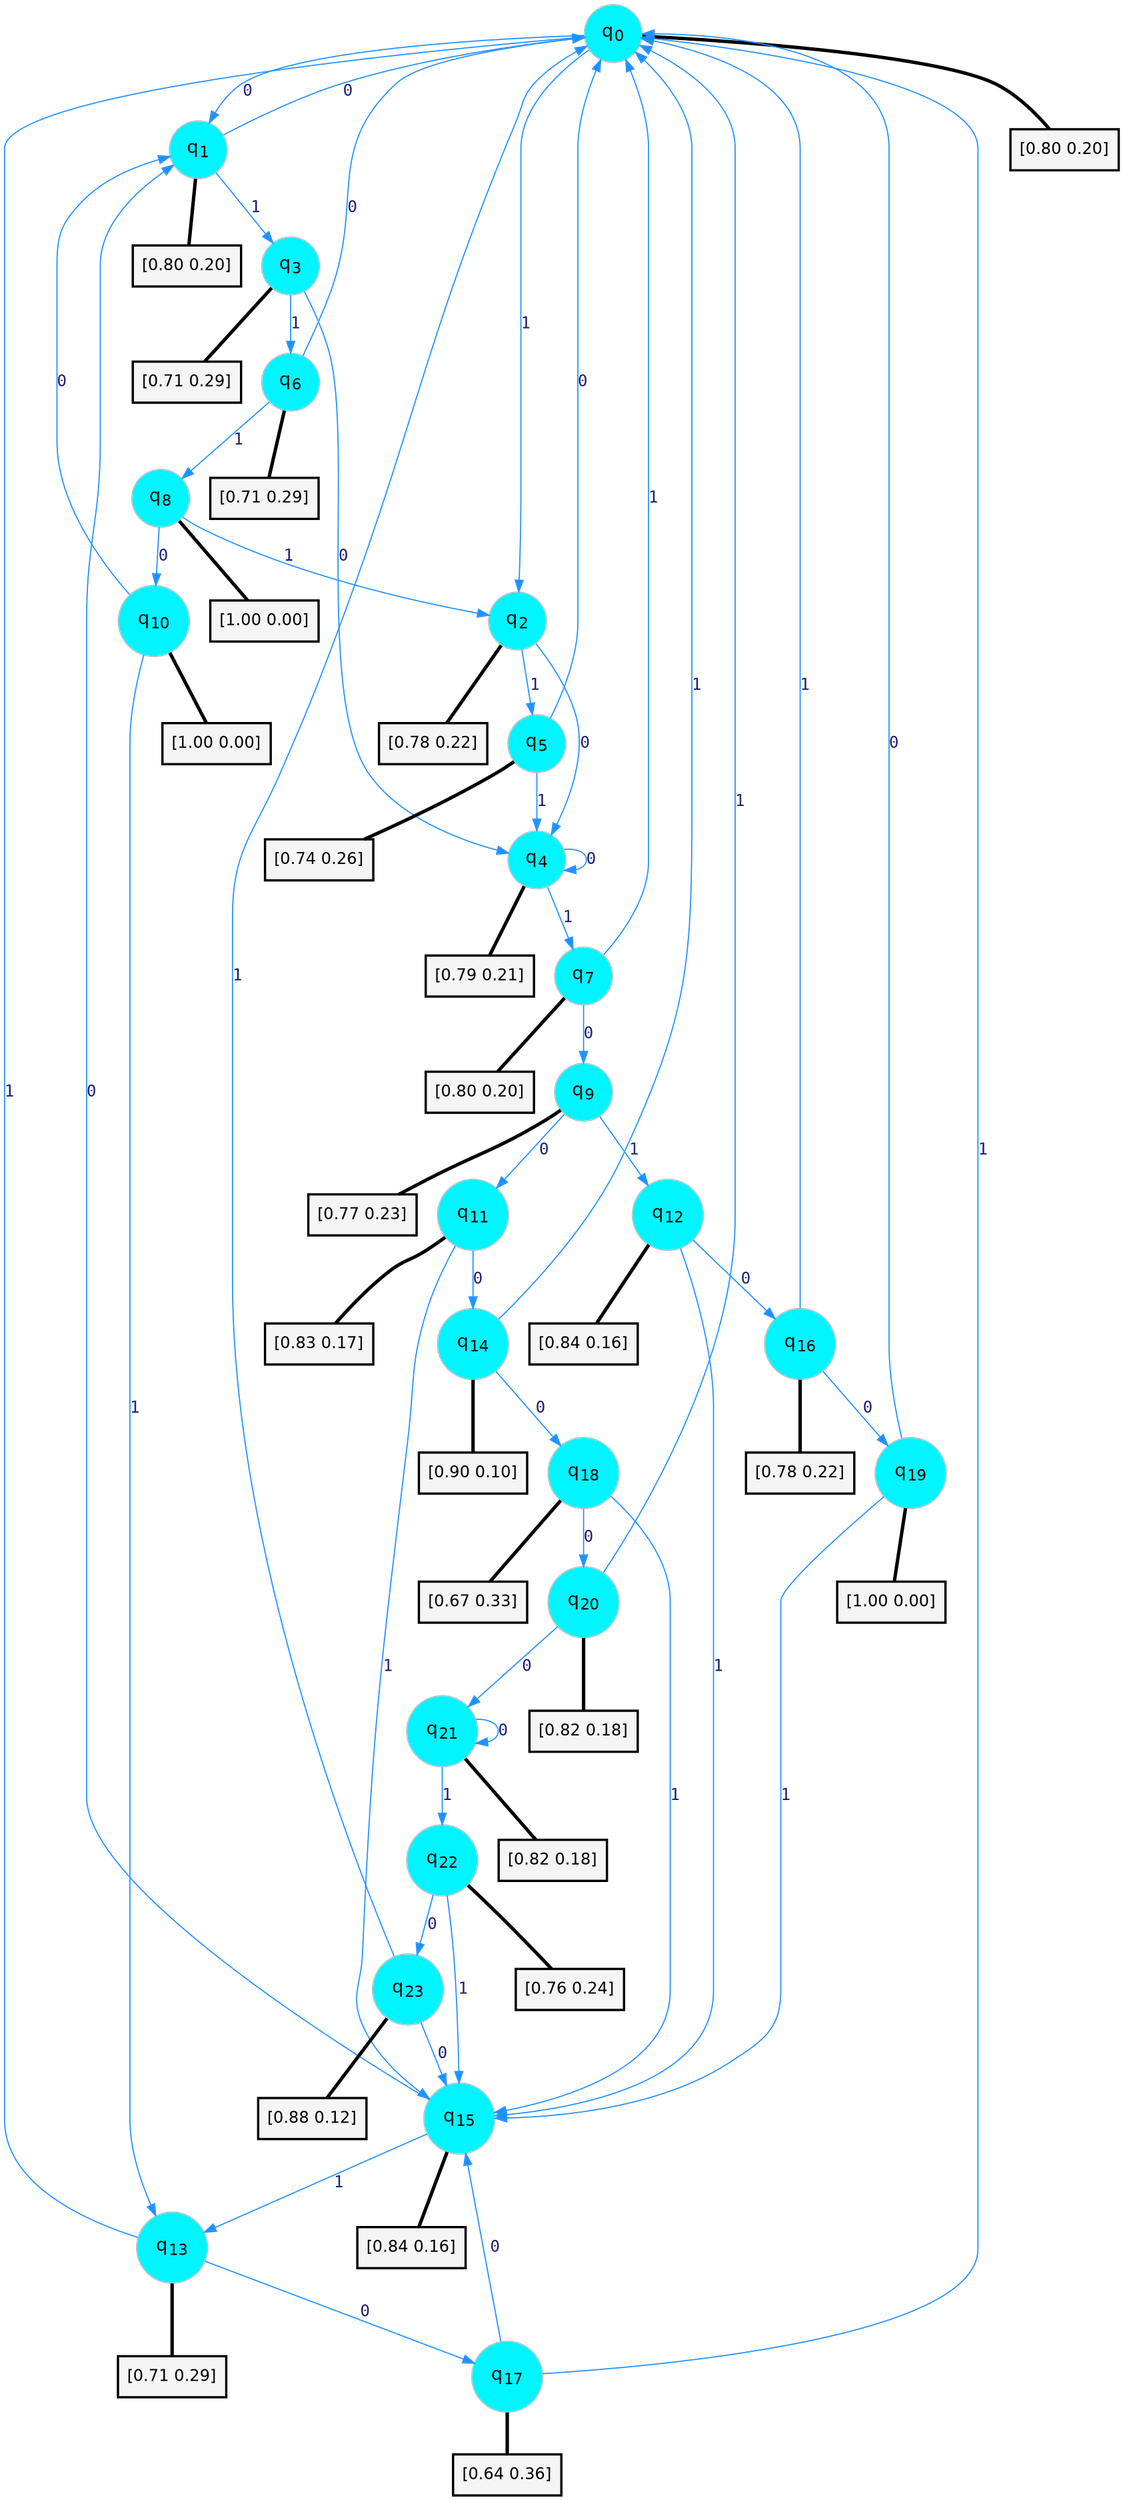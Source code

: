digraph G {
graph [
bgcolor=transparent, dpi=300, rankdir=TD, size="40,25"];
node [
color=gray, fillcolor=turquoise1, fontcolor=black, fontname=Helvetica, fontsize=16, fontweight=bold, shape=circle, style=filled];
edge [
arrowsize=1, color=dodgerblue1, fontcolor=midnightblue, fontname=courier, fontweight=bold, penwidth=1, style=solid, weight=20];
0[label=<q<SUB>0</SUB>>];
1[label=<q<SUB>1</SUB>>];
2[label=<q<SUB>2</SUB>>];
3[label=<q<SUB>3</SUB>>];
4[label=<q<SUB>4</SUB>>];
5[label=<q<SUB>5</SUB>>];
6[label=<q<SUB>6</SUB>>];
7[label=<q<SUB>7</SUB>>];
8[label=<q<SUB>8</SUB>>];
9[label=<q<SUB>9</SUB>>];
10[label=<q<SUB>10</SUB>>];
11[label=<q<SUB>11</SUB>>];
12[label=<q<SUB>12</SUB>>];
13[label=<q<SUB>13</SUB>>];
14[label=<q<SUB>14</SUB>>];
15[label=<q<SUB>15</SUB>>];
16[label=<q<SUB>16</SUB>>];
17[label=<q<SUB>17</SUB>>];
18[label=<q<SUB>18</SUB>>];
19[label=<q<SUB>19</SUB>>];
20[label=<q<SUB>20</SUB>>];
21[label=<q<SUB>21</SUB>>];
22[label=<q<SUB>22</SUB>>];
23[label=<q<SUB>23</SUB>>];
24[label="[0.80 0.20]", shape=box,fontcolor=black, fontname=Helvetica, fontsize=14, penwidth=2, fillcolor=whitesmoke,color=black];
25[label="[0.80 0.20]", shape=box,fontcolor=black, fontname=Helvetica, fontsize=14, penwidth=2, fillcolor=whitesmoke,color=black];
26[label="[0.78 0.22]", shape=box,fontcolor=black, fontname=Helvetica, fontsize=14, penwidth=2, fillcolor=whitesmoke,color=black];
27[label="[0.71 0.29]", shape=box,fontcolor=black, fontname=Helvetica, fontsize=14, penwidth=2, fillcolor=whitesmoke,color=black];
28[label="[0.79 0.21]", shape=box,fontcolor=black, fontname=Helvetica, fontsize=14, penwidth=2, fillcolor=whitesmoke,color=black];
29[label="[0.74 0.26]", shape=box,fontcolor=black, fontname=Helvetica, fontsize=14, penwidth=2, fillcolor=whitesmoke,color=black];
30[label="[0.71 0.29]", shape=box,fontcolor=black, fontname=Helvetica, fontsize=14, penwidth=2, fillcolor=whitesmoke,color=black];
31[label="[0.80 0.20]", shape=box,fontcolor=black, fontname=Helvetica, fontsize=14, penwidth=2, fillcolor=whitesmoke,color=black];
32[label="[1.00 0.00]", shape=box,fontcolor=black, fontname=Helvetica, fontsize=14, penwidth=2, fillcolor=whitesmoke,color=black];
33[label="[0.77 0.23]", shape=box,fontcolor=black, fontname=Helvetica, fontsize=14, penwidth=2, fillcolor=whitesmoke,color=black];
34[label="[1.00 0.00]", shape=box,fontcolor=black, fontname=Helvetica, fontsize=14, penwidth=2, fillcolor=whitesmoke,color=black];
35[label="[0.83 0.17]", shape=box,fontcolor=black, fontname=Helvetica, fontsize=14, penwidth=2, fillcolor=whitesmoke,color=black];
36[label="[0.84 0.16]", shape=box,fontcolor=black, fontname=Helvetica, fontsize=14, penwidth=2, fillcolor=whitesmoke,color=black];
37[label="[0.71 0.29]", shape=box,fontcolor=black, fontname=Helvetica, fontsize=14, penwidth=2, fillcolor=whitesmoke,color=black];
38[label="[0.90 0.10]", shape=box,fontcolor=black, fontname=Helvetica, fontsize=14, penwidth=2, fillcolor=whitesmoke,color=black];
39[label="[0.84 0.16]", shape=box,fontcolor=black, fontname=Helvetica, fontsize=14, penwidth=2, fillcolor=whitesmoke,color=black];
40[label="[0.78 0.22]", shape=box,fontcolor=black, fontname=Helvetica, fontsize=14, penwidth=2, fillcolor=whitesmoke,color=black];
41[label="[0.64 0.36]", shape=box,fontcolor=black, fontname=Helvetica, fontsize=14, penwidth=2, fillcolor=whitesmoke,color=black];
42[label="[0.67 0.33]", shape=box,fontcolor=black, fontname=Helvetica, fontsize=14, penwidth=2, fillcolor=whitesmoke,color=black];
43[label="[1.00 0.00]", shape=box,fontcolor=black, fontname=Helvetica, fontsize=14, penwidth=2, fillcolor=whitesmoke,color=black];
44[label="[0.82 0.18]", shape=box,fontcolor=black, fontname=Helvetica, fontsize=14, penwidth=2, fillcolor=whitesmoke,color=black];
45[label="[0.82 0.18]", shape=box,fontcolor=black, fontname=Helvetica, fontsize=14, penwidth=2, fillcolor=whitesmoke,color=black];
46[label="[0.76 0.24]", shape=box,fontcolor=black, fontname=Helvetica, fontsize=14, penwidth=2, fillcolor=whitesmoke,color=black];
47[label="[0.88 0.12]", shape=box,fontcolor=black, fontname=Helvetica, fontsize=14, penwidth=2, fillcolor=whitesmoke,color=black];
0->1 [label=0];
0->2 [label=1];
0->24 [arrowhead=none, penwidth=3,color=black];
1->0 [label=0];
1->3 [label=1];
1->25 [arrowhead=none, penwidth=3,color=black];
2->4 [label=0];
2->5 [label=1];
2->26 [arrowhead=none, penwidth=3,color=black];
3->4 [label=0];
3->6 [label=1];
3->27 [arrowhead=none, penwidth=3,color=black];
4->4 [label=0];
4->7 [label=1];
4->28 [arrowhead=none, penwidth=3,color=black];
5->0 [label=0];
5->4 [label=1];
5->29 [arrowhead=none, penwidth=3,color=black];
6->0 [label=0];
6->8 [label=1];
6->30 [arrowhead=none, penwidth=3,color=black];
7->9 [label=0];
7->0 [label=1];
7->31 [arrowhead=none, penwidth=3,color=black];
8->10 [label=0];
8->2 [label=1];
8->32 [arrowhead=none, penwidth=3,color=black];
9->11 [label=0];
9->12 [label=1];
9->33 [arrowhead=none, penwidth=3,color=black];
10->1 [label=0];
10->13 [label=1];
10->34 [arrowhead=none, penwidth=3,color=black];
11->14 [label=0];
11->15 [label=1];
11->35 [arrowhead=none, penwidth=3,color=black];
12->16 [label=0];
12->15 [label=1];
12->36 [arrowhead=none, penwidth=3,color=black];
13->17 [label=0];
13->0 [label=1];
13->37 [arrowhead=none, penwidth=3,color=black];
14->18 [label=0];
14->0 [label=1];
14->38 [arrowhead=none, penwidth=3,color=black];
15->1 [label=0];
15->13 [label=1];
15->39 [arrowhead=none, penwidth=3,color=black];
16->19 [label=0];
16->0 [label=1];
16->40 [arrowhead=none, penwidth=3,color=black];
17->15 [label=0];
17->0 [label=1];
17->41 [arrowhead=none, penwidth=3,color=black];
18->20 [label=0];
18->15 [label=1];
18->42 [arrowhead=none, penwidth=3,color=black];
19->0 [label=0];
19->15 [label=1];
19->43 [arrowhead=none, penwidth=3,color=black];
20->21 [label=0];
20->0 [label=1];
20->44 [arrowhead=none, penwidth=3,color=black];
21->21 [label=0];
21->22 [label=1];
21->45 [arrowhead=none, penwidth=3,color=black];
22->23 [label=0];
22->15 [label=1];
22->46 [arrowhead=none, penwidth=3,color=black];
23->15 [label=0];
23->0 [label=1];
23->47 [arrowhead=none, penwidth=3,color=black];
}
